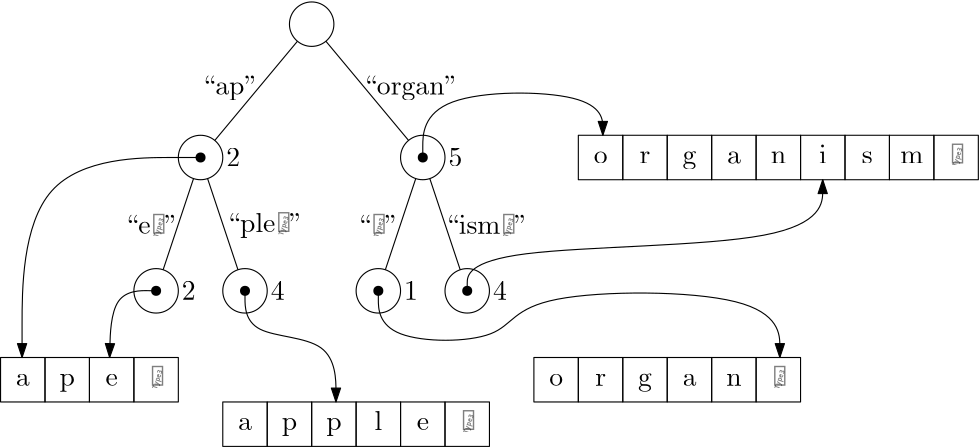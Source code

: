 <?xml version="1.0"?>
<!DOCTYPE ipe SYSTEM "ipe.dtd">
<ipe version="70005" creator="Ipe 7.1.1">
<info created="D:20140227144254" modified="D:20140305115651"/>
<ipestyle name="basic">
<symbol name="arrow/arc(spx)">
<path stroke="sym-stroke" fill="sym-stroke" pen="sym-pen">
0 0 m
-1 0.333 l
-1 -0.333 l
h
</path>
</symbol>
<symbol name="arrow/farc(spx)">
<path stroke="sym-stroke" fill="white" pen="sym-pen">
0 0 m
-1 0.333 l
-1 -0.333 l
h
</path>
</symbol>
<symbol name="mark/circle(sx)" transformations="translations">
<path fill="sym-stroke">
0.6 0 0 0.6 0 0 e
0.4 0 0 0.4 0 0 e
</path>
</symbol>
<symbol name="mark/disk(sx)" transformations="translations">
<path fill="sym-stroke">
0.6 0 0 0.6 0 0 e
</path>
</symbol>
<symbol name="mark/fdisk(sfx)" transformations="translations">
<group>
<path fill="sym-fill">
0.5 0 0 0.5 0 0 e
</path>
<path fill="sym-stroke" fillrule="eofill">
0.6 0 0 0.6 0 0 e
0.4 0 0 0.4 0 0 e
</path>
</group>
</symbol>
<symbol name="mark/box(sx)" transformations="translations">
<path fill="sym-stroke" fillrule="eofill">
-0.6 -0.6 m
0.6 -0.6 l
0.6 0.6 l
-0.6 0.6 l
h
-0.4 -0.4 m
0.4 -0.4 l
0.4 0.4 l
-0.4 0.4 l
h
</path>
</symbol>
<symbol name="mark/square(sx)" transformations="translations">
<path fill="sym-stroke">
-0.6 -0.6 m
0.6 -0.6 l
0.6 0.6 l
-0.6 0.6 l
h
</path>
</symbol>
<symbol name="mark/fsquare(sfx)" transformations="translations">
<group>
<path fill="sym-fill">
-0.5 -0.5 m
0.5 -0.5 l
0.5 0.5 l
-0.5 0.5 l
h
</path>
<path fill="sym-stroke" fillrule="eofill">
-0.6 -0.6 m
0.6 -0.6 l
0.6 0.6 l
-0.6 0.6 l
h
-0.4 -0.4 m
0.4 -0.4 l
0.4 0.4 l
-0.4 0.4 l
h
</path>
</group>
</symbol>
<symbol name="mark/cross(sx)" transformations="translations">
<group>
<path fill="sym-stroke">
-0.43 -0.57 m
0.57 0.43 l
0.43 0.57 l
-0.57 -0.43 l
h
</path>
<path fill="sym-stroke">
-0.43 0.57 m
0.57 -0.43 l
0.43 -0.57 l
-0.57 0.43 l
h
</path>
</group>
</symbol>
<symbol name="arrow/fnormal(spx)">
<path stroke="sym-stroke" fill="white" pen="sym-pen">
0 0 m
-1 0.333 l
-1 -0.333 l
h
</path>
</symbol>
<symbol name="arrow/pointed(spx)">
<path stroke="sym-stroke" fill="sym-stroke" pen="sym-pen">
0 0 m
-1 0.333 l
-0.8 0 l
-1 -0.333 l
h
</path>
</symbol>
<symbol name="arrow/fpointed(spx)">
<path stroke="sym-stroke" fill="white" pen="sym-pen">
0 0 m
-1 0.333 l
-0.8 0 l
-1 -0.333 l
h
</path>
</symbol>
<symbol name="arrow/linear(spx)">
<path stroke="sym-stroke" pen="sym-pen">
-1 0.333 m
0 0 l
-1 -0.333 l
</path>
</symbol>
<symbol name="arrow/fdouble(spx)">
<path stroke="sym-stroke" fill="white" pen="sym-pen">
0 0 m
-1 0.333 l
-1 -0.333 l
h
-1 0 m
-2 0.333 l
-2 -0.333 l
h
</path>
</symbol>
<symbol name="arrow/double(spx)">
<path stroke="sym-stroke" fill="sym-stroke" pen="sym-pen">
0 0 m
-1 0.333 l
-1 -0.333 l
h
-1 0 m
-2 0.333 l
-2 -0.333 l
h
</path>
</symbol>
<pen name="heavier" value="0.8"/>
<pen name="fat" value="1.2"/>
<pen name="ultrafat" value="2"/>
<symbolsize name="large" value="5"/>
<symbolsize name="small" value="2"/>
<symbolsize name="tiny" value="1.1"/>
<arrowsize name="large" value="10"/>
<arrowsize name="small" value="5"/>
<arrowsize name="tiny" value="3"/>
<color name="red" value="1 0 0"/>
<color name="green" value="0 1 0"/>
<color name="blue" value="0 0 1"/>
<color name="yellow" value="1 1 0"/>
<color name="orange" value="1 0.647 0"/>
<color name="gold" value="1 0.843 0"/>
<color name="purple" value="0.627 0.125 0.941"/>
<color name="gray" value="0.745"/>
<color name="brown" value="0.647 0.165 0.165"/>
<color name="navy" value="0 0 0.502"/>
<color name="pink" value="1 0.753 0.796"/>
<color name="seagreen" value="0.18 0.545 0.341"/>
<color name="turquoise" value="0.251 0.878 0.816"/>
<color name="violet" value="0.933 0.51 0.933"/>
<color name="darkblue" value="0 0 0.545"/>
<color name="darkcyan" value="0 0.545 0.545"/>
<color name="darkgray" value="0.663"/>
<color name="darkgreen" value="0 0.392 0"/>
<color name="darkmagenta" value="0.545 0 0.545"/>
<color name="darkorange" value="1 0.549 0"/>
<color name="darkred" value="0.545 0 0"/>
<color name="lightblue" value="0.678 0.847 0.902"/>
<color name="lightcyan" value="0.878 1 1"/>
<color name="lightgray" value="0.827"/>
<color name="lightgreen" value="0.565 0.933 0.565"/>
<color name="lightyellow" value="1 1 0.878"/>
<dashstyle name="dashed" value="[4] 0"/>
<dashstyle name="dotted" value="[1 3] 0"/>
<dashstyle name="dash dotted" value="[4 2 1 2] 0"/>
<dashstyle name="dash dot dotted" value="[4 2 1 2 1 2] 0"/>
<textsize name="large" value="\large"/>
<textsize name="small" value="\small"/>
<textsize name="tiny" value="\tiny"/>
<textsize name="Large" value="\Large"/>
<textsize name="LARGE" value="\LARGE"/>
<textsize name="huge" value="\huge"/>
<textsize name="Huge" value="\Huge"/>
<textsize name="footnote" value="\footnotesize"/>
<textstyle name="center" begin="\begin{center}" end="\end{center}"/>
<textstyle name="itemize" begin="\begin{itemize}" end="\end{itemize}"/>
<textstyle name="item" begin="\begin{itemize}\item{}" end="\end{itemize}"/>
<gridsize name="4 pts" value="4"/>
<gridsize name="8 pts (~3 mm)" value="8"/>
<gridsize name="16 pts (~6 mm)" value="16"/>
<gridsize name="32 pts (~12 mm)" value="32"/>
<gridsize name="10 pts (~3.5 mm)" value="10"/>
<gridsize name="20 pts (~7 mm)" value="20"/>
<gridsize name="14 pts (~5 mm)" value="14"/>
<gridsize name="28 pts (~10 mm)" value="28"/>
<gridsize name="56 pts (~20 mm)" value="56"/>
<anglesize name="90 deg" value="90"/>
<anglesize name="60 deg" value="60"/>
<anglesize name="45 deg" value="45"/>
<anglesize name="30 deg" value="30"/>
<anglesize name="22.5 deg" value="22.5"/>
<tiling name="falling" angle="-60" step="4" width="1"/>
<tiling name="rising" angle="30" step="4" width="1"/>
</ipestyle>
<page>
<layer name="alpha"/>
<view layers="alpha" active="alpha"/>
<group layer="alpha" matrix="1 0 0 1 8 -16">
<use matrix="1 0 0 1 8 -8" name="mark/disk(sx)" pos="128 800" size="normal" stroke="white"/>
<path stroke="black">
8 0 0 8 136 792 e
</path>
</group>
<group matrix="-1 0 0 1 224 -112">
<use matrix="1 0 0 1 8 -8" name="mark/disk(sx)" pos="128 800" size="normal" stroke="white"/>
<path stroke="black">
8 0 0 8 136 792 e
</path>
</group>
<path stroke="black">
101.47 720.411 m
90.5298 687.589 l
</path>
<group matrix="1 0 0 1 -16.0002 -112">
<use matrix="1 0 0 1 8 -8" name="mark/disk(sx)" pos="128 800" size="normal" stroke="white"/>
<path stroke="black">
8 0 0 8 136 792 e
</path>
</group>
<path matrix="-1 0 0 1 208 -0.00046638" stroke="black">
101.47 720.411 m
90.5298 687.589 l
</path>
<group matrix="-1 0 0 1 304 -112">
<use matrix="1 0 0 1 8 -8" name="mark/disk(sx)" pos="128 800" size="normal" stroke="white"/>
<path stroke="black">
8 0 0 8 136 792 e
</path>
</group>
<path matrix="1 0 0 1 80 0" stroke="black">
101.47 720.411 m
90.5298 687.589 l
</path>
<group matrix="1 0 0 1 63.9998 -112">
<use matrix="1 0 0 1 8 -8" name="mark/disk(sx)" pos="128 800" size="normal" stroke="white"/>
<path stroke="black">
8 0 0 8 136 792 e
</path>
</group>
<path matrix="-1 0 0 1 288 -0.00046638" stroke="black">
101.47 720.411 m
90.5298 687.589 l
</path>
<group>
<group matrix="1 0 0 1 -32 -64">
<use matrix="1 0 0 1 8 -8" name="mark/disk(sx)" pos="128 800" size="normal" stroke="white"/>
<path stroke="black">
8 0 0 8 136 792 e
</path>
</group>
<group matrix="1 0 0 1 48 -64">
<use matrix="1 0 0 1 8 -8" name="mark/disk(sx)" pos="128 800" size="normal" stroke="white"/>
<path stroke="black">
8 0 0 8 136 792 e
</path>
</group>
</group>
<path stroke="black">
138.879 769.854 m
109.121 734.146 l
</path>
<text matrix="1 0 0 1 33.0338 58.2304" transformations="translations" pos="81.5148 692.477" stroke="black" type="label" width="20.479" height="6.926" depth="1.93" halign="center" valign="baseline">``ap&apos;&apos;</text>
<path matrix="-1 0 0 1 288 0.00022976" stroke="black">
138.879 769.854 m
109.121 734.146 l
</path>
<path stroke="black">
32 656 m
32 640 l
48 640 l
48 656 l
h
</path>
<text matrix="1 0 0 1 8 5.8555" transformations="translations" pos="32 640" stroke="black" type="label" width="4.981" height="4.289" depth="0" halign="center" valign="baseline">a</text>
<path matrix="1 0 0 1 16 0" stroke="black">
32 656 m
32 640 l
48 640 l
48 656 l
h
</path>
<text matrix="1 0 0 1 24 5.8555" transformations="translations" pos="32 640" stroke="black" type="label" width="5.535" height="4.297" depth="1.93" halign="center" valign="baseline">p</text>
<path matrix="1 0 0 1 32 0" stroke="black">
32 656 m
32 640 l
48 640 l
48 656 l
h
</path>
<text matrix="1 0 0 1 40 5.8555" transformations="translations" pos="32 640" stroke="black" type="label" width="4.428" height="4.289" depth="0" halign="center" valign="baseline">e</text>
<path matrix="1 0 0 1 48 0" stroke="black">
32 656 m
32 640 l
48 640 l
48 656 l
h
</path>
<text matrix="1 0 0 1 56 5.8555" transformations="translations" pos="32 640" stroke="black" type="label" width="4.981" height="7.475" depth="0.55" halign="center" valign="baseline">\$</text>
<path matrix="1 0 0 1 80 -16" stroke="black">
32 656 m
32 640 l
48 640 l
48 656 l
h
</path>
<text matrix="1 0 0 1 88 -10.1445" transformations="translations" pos="32 640" stroke="black" type="label" width="4.981" height="4.289" depth="0" halign="center" valign="baseline">a</text>
<path matrix="1 0 0 1 96 -16" stroke="black">
32 656 m
32 640 l
48 640 l
48 656 l
h
</path>
<text matrix="1 0 0 1 104 -10.1445" transformations="translations" pos="32 640" stroke="black" type="label" width="5.535" height="4.297" depth="1.93" halign="center" valign="baseline">p</text>
<path matrix="1 0 0 1 112 -16" stroke="black">
32 656 m
32 640 l
48 640 l
48 656 l
h
</path>
<text matrix="1 0 0 1 120 -10.1445" transformations="translations" pos="32 640" stroke="black" type="label" width="5.535" height="4.297" depth="1.93" halign="center" valign="baseline">p</text>
<path matrix="1 0 0 1 128 -16" stroke="black">
32 656 m
32 640 l
48 640 l
48 656 l
h
</path>
<text matrix="1 0 0 1 136 -10.1445" transformations="translations" pos="32 640" stroke="black" type="label" width="2.767" height="6.918" depth="0" halign="center" valign="baseline">l</text>
<path matrix="1 0 0 1 144 -16" stroke="black">
32 656 m
32 640 l
48 640 l
48 656 l
h
</path>
<text matrix="1 0 0 1 152 -10.1445" transformations="translations" pos="32 640" stroke="black" type="label" width="4.428" height="4.289" depth="0" halign="center" valign="baseline">e</text>
<path matrix="1 0 0 1 160 -16" stroke="black">
32 656 m
32 640 l
48 640 l
48 656 l
h
</path>
<text matrix="1 0 0 1 168 -10.1445" transformations="translations" pos="32 640" stroke="black" type="label" width="4.981" height="7.475" depth="0.55" halign="center" valign="baseline">\$</text>
<path matrix="1 0 0 1 192 0" stroke="black">
32 656 m
32 640 l
48 640 l
48 656 l
h
</path>
<text matrix="1 0 0 1 200 5.8555" transformations="translations" pos="32 640" stroke="black" type="label" width="4.981" height="4.289" depth="0" halign="center" valign="baseline">o</text>
<path matrix="1 0 0 1 208 0" stroke="black">
32 656 m
32 640 l
48 640 l
48 656 l
h
</path>
<text matrix="1 0 0 1 216 5.8555" transformations="translations" pos="32 640" stroke="black" type="label" width="3.902" height="4.289" depth="0" halign="center" valign="baseline">r</text>
<path matrix="1 0 0 1 224 0" stroke="black">
32 656 m
32 640 l
48 640 l
48 656 l
h
</path>
<text matrix="1 0 0 1 232 5.8555" transformations="translations" pos="32 640" stroke="black" type="label" width="4.981" height="4.297" depth="1.93" halign="center" valign="baseline">g</text>
<path matrix="1 0 0 1 240 0" stroke="black">
32 656 m
32 640 l
48 640 l
48 656 l
h
</path>
<text matrix="1 0 0 1 248 5.8555" transformations="translations" pos="32 640" stroke="black" type="label" width="4.981" height="4.289" depth="0" halign="center" valign="baseline">a</text>
<path matrix="1 0 0 1 256 0" stroke="black">
32 656 m
32 640 l
48 640 l
48 656 l
h
</path>
<text matrix="1 0 0 1 264 5.8555" transformations="translations" pos="32 640" stroke="black" type="label" width="5.535" height="4.289" depth="0" halign="center" valign="baseline">n</text>
<path matrix="1 0 0 1 272 0" stroke="black">
32 656 m
32 640 l
48 640 l
48 656 l
h
</path>
<text matrix="1 0 0 1 280 5.8555" transformations="translations" pos="32 640" stroke="black" type="label" width="4.981" height="7.475" depth="0.55" halign="center" valign="baseline">\$</text>
<path matrix="1 0 0 1 208 80" stroke="black">
32 656 m
32 640 l
48 640 l
48 656 l
h
</path>
<text matrix="1 0 0 1 216 85.8555" transformations="translations" pos="32 640" stroke="black" type="label" width="4.981" height="4.289" depth="0" halign="center" valign="baseline">o</text>
<path matrix="1 0 0 1 224 80" stroke="black">
32 656 m
32 640 l
48 640 l
48 656 l
h
</path>
<text matrix="1 0 0 1 232 85.8555" transformations="translations" pos="32 640" stroke="black" type="label" width="3.902" height="4.289" depth="0" halign="center" valign="baseline">r</text>
<path matrix="1 0 0 1 240 80" stroke="black">
32 656 m
32 640 l
48 640 l
48 656 l
h
</path>
<text matrix="1 0 0 1 248 85.8555" transformations="translations" pos="32 640" stroke="black" type="label" width="4.981" height="4.297" depth="1.93" halign="center" valign="baseline">g</text>
<path matrix="1 0 0 1 256 80" stroke="black">
32 656 m
32 640 l
48 640 l
48 656 l
h
</path>
<text matrix="1 0 0 1 264 85.8555" transformations="translations" pos="32 640" stroke="black" type="label" width="4.981" height="4.289" depth="0" halign="center" valign="baseline">a</text>
<path matrix="1 0 0 1 272 80" stroke="black">
32 656 m
32 640 l
48 640 l
48 656 l
h
</path>
<text matrix="1 0 0 1 280 85.8555" transformations="translations" pos="32 640" stroke="black" type="label" width="5.535" height="4.289" depth="0" halign="center" valign="baseline">n</text>
<path matrix="1 0 0 1 288 80" stroke="black">
32 656 m
32 640 l
48 640 l
48 656 l
h
</path>
<text matrix="1 0 0 1 296 85.8555" transformations="translations" pos="32 640" stroke="black" type="label" width="2.767" height="6.654" depth="0" halign="center" valign="baseline">i</text>
<path matrix="1 0 0 1 304 80" stroke="black">
32 656 m
32 640 l
48 640 l
48 656 l
h
</path>
<text matrix="1 0 0 1 312 85.8555" transformations="translations" pos="32 640" stroke="black" type="label" width="3.93" height="4.289" depth="0" halign="center" valign="baseline">s</text>
<path matrix="1 0 0 1 320 80" stroke="black">
32 656 m
32 640 l
48 640 l
48 656 l
h
</path>
<text matrix="1 0 0 1 328 85.8555" transformations="translations" pos="32 640" stroke="black" type="label" width="8.302" height="4.289" depth="0" halign="center" valign="baseline">m</text>
<path matrix="1 0 0 1 336 80" stroke="black">
32 656 m
32 640 l
48 640 l
48 656 l
h
</path>
<text matrix="1 0 0 1 344 85.8555" transformations="translations" pos="32 640" stroke="black" type="label" width="4.981" height="7.475" depth="0.55" halign="center" valign="baseline">\$</text>
<text matrix="1 0 0 1 98.1232 58.2304" transformations="translations" pos="81.5148 692.477" stroke="black" type="label" width="34.344" height="6.926" depth="1.93" halign="center" valign="baseline">``organ&apos;&apos;</text>
<text matrix="1 0 0 1 125.42 8.02509" transformations="translations" pos="81.5148 692.477" stroke="black" type="label" width="29.943" height="7.475" depth="0.55" halign="center" valign="baseline">``ism\$&apos;&apos;</text>
<text matrix="1 0 0 1 45.5725 8.71309" transformations="translations" pos="81.5148 692.477" stroke="black" type="label" width="27.674" height="7.479" depth="1.93" halign="center" valign="baseline">``ple\$&apos;&apos;</text>
<text matrix="1 0 0 1 86.2746 8.02509" transformations="translations" pos="81.5148 692.477" stroke="black" type="label" width="14.944" height="7.475" depth="0.55" halign="center" valign="baseline">``\$&apos;&apos;</text>
<text matrix="1 0 0 1 4.77568 8.02509" transformations="translations" pos="81.5148 692.477" stroke="black" type="label" width="19.372" height="7.475" depth="0.55" halign="center" valign="baseline">``e\$&apos;&apos;</text>
<use name="mark/disk(sx)" pos="88 680" size="normal" stroke="black"/>
<use name="mark/disk(sx)" pos="120 680" size="normal" stroke="black"/>
<use name="mark/disk(sx)" pos="168 680" size="normal" stroke="black"/>
<use name="mark/disk(sx)" pos="200 680" size="normal" stroke="black"/>
<use name="mark/disk(sx)" pos="184 728" size="normal" stroke="black"/>
<use name="mark/disk(sx)" pos="104 728" size="normal" stroke="black"/>
<path stroke="black" arrow="normal/small">
88 680 m
71.8541 680.341
71.2623 656 s
</path>
<text matrix="1 0 0 1 -3.73356 0.182669" transformations="translations" pos="100.976 676.607" stroke="black" type="label" width="4.981" height="6.42" depth="0" valign="baseline">$2$</text>
<path stroke="black" arrow="normal/small">
168 680 m
168 661.424
216.467 661.424
216.467 680.092
312.544 680.092
312.544 656 s
</path>
<path stroke="black" arrow="normal/small">
184 728 m
184 752
248.825 752
248.825 736 s
</path>
<path stroke="black" arrow="normal/small">
104 728 m
39.7455 728
39.7455 656 s
</path>
<text matrix="1 0 0 1 28.2664 0.182669" transformations="translations" pos="100.976 676.607" stroke="black" type="label" width="4.981" height="6.42" depth="0" valign="baseline">$4$</text>
<text matrix="1 0 0 1 76.2664 0.182669" transformations="translations" pos="100.976 676.607" stroke="black" type="label" width="4.981" height="6.42" depth="0" valign="baseline">$1$</text>
<text matrix="1 0 0 1 108.266 0.182669" transformations="translations" pos="100.976 676.607" stroke="black" type="label" width="4.981" height="6.42" depth="0" valign="baseline">$4$</text>
<text matrix="1 0 0 1 92.2664 48.1827" transformations="translations" pos="100.976 676.607" stroke="black" type="label" width="4.981" height="6.42" depth="0" valign="baseline">$5$</text>
<text matrix="1 0 0 1 12.2664 48.1827" transformations="translations" pos="100.976 676.607" stroke="black" type="label" width="4.981" height="6.42" depth="0" valign="baseline">$2$</text>
<path stroke="black" arrow="normal/small">
200 680 m
200 696.022
327.976 696.022
327.976 720 s
</path>
<path stroke="black" arrow="normal/small">
120 680 m
120 663.415
152.748 663.415
152.748 640 s
</path>
</page>
</ipe>
